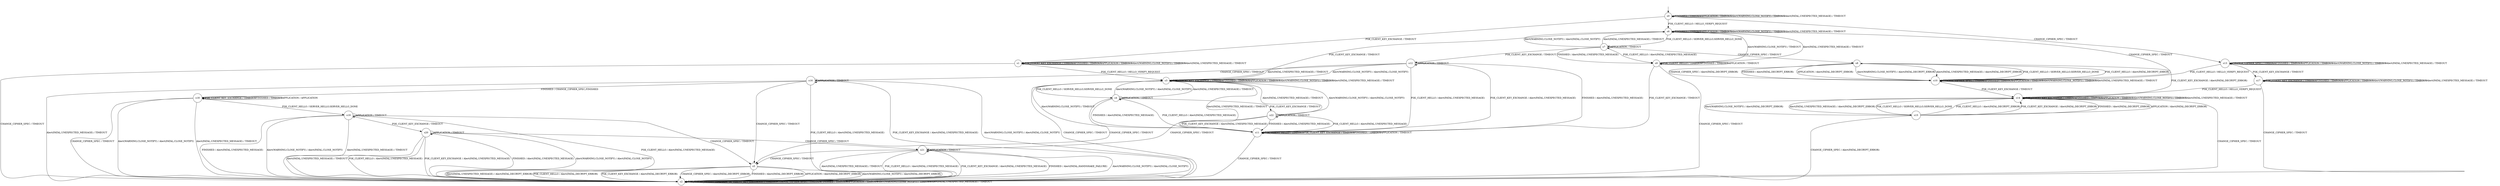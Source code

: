 digraph g {
__start0 [label="" shape="none"];

	s0 [shape="circle" label="s0"];
	s1 [shape="circle" label="s1"];
	s2 [shape="circle" label="s2"];
	s3 [shape="circle" label="s3"];
	s4 [shape="circle" label="s4"];
	s5 [shape="circle" label="s5"];
	s6 [shape="circle" label="s6"];
	s7 [shape="circle" label="s7"];
	s8 [shape="circle" label="s8"];
	s9 [shape="circle" label="s9"];
	s10 [shape="circle" label="s10"];
	s11 [shape="circle" label="s11"];
	s12 [shape="circle" label="s12"];
	s13 [shape="circle" label="s13"];
	s14 [shape="circle" label="s14"];
	s15 [shape="circle" label="s15"];
	s16 [shape="circle" label="s16"];
	s17 [shape="circle" label="s17"];
	s18 [shape="circle" label="s18"];
	s19 [shape="circle" label="s19"];
	s20 [shape="circle" label="s20"];
	s21 [shape="circle" label="s21"];
	s22 [shape="circle" label="s22"];
	s0 -> s6 [label="PSK_CLIENT_HELLO / HELLO_VERIFY_REQUEST"];
	s0 -> s1 [label="PSK_CLIENT_KEY_EXCHANGE / TIMEOUT"];
	s0 -> s13 [label="CHANGE_CIPHER_SPEC / TIMEOUT"];
	s0 -> s0 [label="FINISHED / TIMEOUT"];
	s0 -> s0 [label="APPLICATION / TIMEOUT"];
	s0 -> s0 [label="Alert(WARNING,CLOSE_NOTIFY) / TIMEOUT"];
	s0 -> s0 [label="Alert(FATAL,UNEXPECTED_MESSAGE) / TIMEOUT"];
	s1 -> s3 [label="PSK_CLIENT_HELLO / HELLO_VERIFY_REQUEST"];
	s1 -> s1 [label="PSK_CLIENT_KEY_EXCHANGE / TIMEOUT"];
	s1 -> s2 [label="CHANGE_CIPHER_SPEC / TIMEOUT"];
	s1 -> s1 [label="FINISHED / TIMEOUT"];
	s1 -> s1 [label="APPLICATION / TIMEOUT"];
	s1 -> s1 [label="Alert(WARNING,CLOSE_NOTIFY) / TIMEOUT"];
	s1 -> s1 [label="Alert(FATAL,UNEXPECTED_MESSAGE) / TIMEOUT"];
	s2 -> s2 [label="PSK_CLIENT_HELLO / TIMEOUT"];
	s2 -> s2 [label="PSK_CLIENT_KEY_EXCHANGE / TIMEOUT"];
	s2 -> s2 [label="CHANGE_CIPHER_SPEC / TIMEOUT"];
	s2 -> s2 [label="FINISHED / TIMEOUT"];
	s2 -> s2 [label="APPLICATION / TIMEOUT"];
	s2 -> s2 [label="Alert(WARNING,CLOSE_NOTIFY) / TIMEOUT"];
	s2 -> s2 [label="Alert(FATAL,UNEXPECTED_MESSAGE) / TIMEOUT"];
	s3 -> s4 [label="PSK_CLIENT_HELLO / SERVER_HELLO,SERVER_HELLO_DONE"];
	s3 -> s3 [label="PSK_CLIENT_KEY_EXCHANGE / TIMEOUT"];
	s3 -> s2 [label="CHANGE_CIPHER_SPEC / TIMEOUT"];
	s3 -> s3 [label="FINISHED / TIMEOUT"];
	s3 -> s3 [label="APPLICATION / TIMEOUT"];
	s3 -> s3 [label="Alert(WARNING,CLOSE_NOTIFY) / TIMEOUT"];
	s3 -> s3 [label="Alert(FATAL,UNEXPECTED_MESSAGE) / TIMEOUT"];
	s4 -> s11 [label="PSK_CLIENT_HELLO / Alert(FATAL,UNEXPECTED_MESSAGE)"];
	s4 -> s22 [label="PSK_CLIENT_KEY_EXCHANGE / TIMEOUT"];
	s4 -> s5 [label="CHANGE_CIPHER_SPEC / TIMEOUT"];
	s4 -> s11 [label="FINISHED / Alert(FATAL,UNEXPECTED_MESSAGE)"];
	s4 -> s4 [label="APPLICATION / TIMEOUT"];
	s4 -> s3 [label="Alert(WARNING,CLOSE_NOTIFY) / Alert(FATAL,CLOSE_NOTIFY)"];
	s4 -> s3 [label="Alert(FATAL,UNEXPECTED_MESSAGE) / TIMEOUT"];
	s5 -> s2 [label="PSK_CLIENT_HELLO / Alert(FATAL,DECRYPT_ERROR)"];
	s5 -> s2 [label="PSK_CLIENT_KEY_EXCHANGE / Alert(FATAL,DECRYPT_ERROR)"];
	s5 -> s2 [label="CHANGE_CIPHER_SPEC / Alert(FATAL,DECRYPT_ERROR)"];
	s5 -> s2 [label="FINISHED / Alert(FATAL,DECRYPT_ERROR)"];
	s5 -> s2 [label="APPLICATION / Alert(FATAL,DECRYPT_ERROR)"];
	s5 -> s2 [label="Alert(WARNING,CLOSE_NOTIFY) / Alert(FATAL,DECRYPT_ERROR)"];
	s5 -> s2 [label="Alert(FATAL,UNEXPECTED_MESSAGE) / Alert(FATAL,DECRYPT_ERROR)"];
	s6 -> s7 [label="PSK_CLIENT_HELLO / SERVER_HELLO,SERVER_HELLO_DONE"];
	s6 -> s3 [label="PSK_CLIENT_KEY_EXCHANGE / TIMEOUT"];
	s6 -> s10 [label="CHANGE_CIPHER_SPEC / TIMEOUT"];
	s6 -> s6 [label="FINISHED / TIMEOUT"];
	s6 -> s6 [label="APPLICATION / TIMEOUT"];
	s6 -> s6 [label="Alert(WARNING,CLOSE_NOTIFY) / TIMEOUT"];
	s6 -> s6 [label="Alert(FATAL,UNEXPECTED_MESSAGE) / TIMEOUT"];
	s7 -> s9 [label="PSK_CLIENT_HELLO / Alert(FATAL,UNEXPECTED_MESSAGE)"];
	s7 -> s12 [label="PSK_CLIENT_KEY_EXCHANGE / TIMEOUT"];
	s7 -> s8 [label="CHANGE_CIPHER_SPEC / TIMEOUT"];
	s7 -> s9 [label="FINISHED / Alert(FATAL,UNEXPECTED_MESSAGE)"];
	s7 -> s7 [label="APPLICATION / TIMEOUT"];
	s7 -> s6 [label="Alert(WARNING,CLOSE_NOTIFY) / Alert(FATAL,CLOSE_NOTIFY)"];
	s7 -> s6 [label="Alert(FATAL,UNEXPECTED_MESSAGE) / TIMEOUT"];
	s8 -> s10 [label="PSK_CLIENT_HELLO / Alert(FATAL,DECRYPT_ERROR)"];
	s8 -> s14 [label="PSK_CLIENT_KEY_EXCHANGE / Alert(FATAL,DECRYPT_ERROR)"];
	s8 -> s10 [label="CHANGE_CIPHER_SPEC / Alert(FATAL,DECRYPT_ERROR)"];
	s8 -> s10 [label="FINISHED / Alert(FATAL,DECRYPT_ERROR)"];
	s8 -> s10 [label="APPLICATION / Alert(FATAL,DECRYPT_ERROR)"];
	s8 -> s10 [label="Alert(WARNING,CLOSE_NOTIFY) / Alert(FATAL,DECRYPT_ERROR)"];
	s8 -> s10 [label="Alert(FATAL,UNEXPECTED_MESSAGE) / Alert(FATAL,DECRYPT_ERROR)"];
	s9 -> s9 [label="PSK_CLIENT_HELLO / TIMEOUT"];
	s9 -> s11 [label="PSK_CLIENT_KEY_EXCHANGE / TIMEOUT"];
	s9 -> s2 [label="CHANGE_CIPHER_SPEC / TIMEOUT"];
	s9 -> s9 [label="FINISHED / TIMEOUT"];
	s9 -> s9 [label="APPLICATION / TIMEOUT"];
	s9 -> s6 [label="Alert(WARNING,CLOSE_NOTIFY) / TIMEOUT"];
	s9 -> s6 [label="Alert(FATAL,UNEXPECTED_MESSAGE) / TIMEOUT"];
	s10 -> s8 [label="PSK_CLIENT_HELLO / SERVER_HELLO,SERVER_HELLO_DONE"];
	s10 -> s14 [label="PSK_CLIENT_KEY_EXCHANGE / TIMEOUT"];
	s10 -> s10 [label="CHANGE_CIPHER_SPEC / TIMEOUT"];
	s10 -> s10 [label="FINISHED / TIMEOUT"];
	s10 -> s10 [label="APPLICATION / TIMEOUT"];
	s10 -> s10 [label="Alert(WARNING,CLOSE_NOTIFY) / TIMEOUT"];
	s10 -> s10 [label="Alert(FATAL,UNEXPECTED_MESSAGE) / TIMEOUT"];
	s11 -> s11 [label="PSK_CLIENT_HELLO / TIMEOUT"];
	s11 -> s11 [label="PSK_CLIENT_KEY_EXCHANGE / TIMEOUT"];
	s11 -> s2 [label="CHANGE_CIPHER_SPEC / TIMEOUT"];
	s11 -> s11 [label="FINISHED / TIMEOUT"];
	s11 -> s11 [label="APPLICATION / TIMEOUT"];
	s11 -> s3 [label="Alert(WARNING,CLOSE_NOTIFY) / TIMEOUT"];
	s11 -> s3 [label="Alert(FATAL,UNEXPECTED_MESSAGE) / TIMEOUT"];
	s12 -> s11 [label="PSK_CLIENT_HELLO / Alert(FATAL,UNEXPECTED_MESSAGE)"];
	s12 -> s11 [label="PSK_CLIENT_KEY_EXCHANGE / Alert(FATAL,UNEXPECTED_MESSAGE)"];
	s12 -> s16 [label="CHANGE_CIPHER_SPEC / TIMEOUT"];
	s12 -> s11 [label="FINISHED / Alert(FATAL,UNEXPECTED_MESSAGE)"];
	s12 -> s12 [label="APPLICATION / TIMEOUT"];
	s12 -> s3 [label="Alert(WARNING,CLOSE_NOTIFY) / Alert(FATAL,CLOSE_NOTIFY)"];
	s12 -> s3 [label="Alert(FATAL,UNEXPECTED_MESSAGE) / TIMEOUT"];
	s13 -> s10 [label="PSK_CLIENT_HELLO / HELLO_VERIFY_REQUEST"];
	s13 -> s17 [label="PSK_CLIENT_KEY_EXCHANGE / TIMEOUT"];
	s13 -> s13 [label="CHANGE_CIPHER_SPEC / TIMEOUT"];
	s13 -> s13 [label="FINISHED / TIMEOUT"];
	s13 -> s13 [label="APPLICATION / TIMEOUT"];
	s13 -> s13 [label="Alert(WARNING,CLOSE_NOTIFY) / TIMEOUT"];
	s13 -> s13 [label="Alert(FATAL,UNEXPECTED_MESSAGE) / TIMEOUT"];
	s14 -> s15 [label="PSK_CLIENT_HELLO / SERVER_HELLO,SERVER_HELLO_DONE"];
	s14 -> s14 [label="PSK_CLIENT_KEY_EXCHANGE / TIMEOUT"];
	s14 -> s2 [label="CHANGE_CIPHER_SPEC / TIMEOUT"];
	s14 -> s14 [label="FINISHED / TIMEOUT"];
	s14 -> s14 [label="APPLICATION / TIMEOUT"];
	s14 -> s14 [label="Alert(WARNING,CLOSE_NOTIFY) / TIMEOUT"];
	s14 -> s14 [label="Alert(FATAL,UNEXPECTED_MESSAGE) / TIMEOUT"];
	s15 -> s14 [label="PSK_CLIENT_HELLO / Alert(FATAL,DECRYPT_ERROR)"];
	s15 -> s14 [label="PSK_CLIENT_KEY_EXCHANGE / Alert(FATAL,DECRYPT_ERROR)"];
	s15 -> s2 [label="CHANGE_CIPHER_SPEC / Alert(FATAL,DECRYPT_ERROR)"];
	s15 -> s14 [label="FINISHED / Alert(FATAL,DECRYPT_ERROR)"];
	s15 -> s14 [label="APPLICATION / Alert(FATAL,DECRYPT_ERROR)"];
	s15 -> s14 [label="Alert(WARNING,CLOSE_NOTIFY) / Alert(FATAL,DECRYPT_ERROR)"];
	s15 -> s14 [label="Alert(FATAL,UNEXPECTED_MESSAGE) / Alert(FATAL,DECRYPT_ERROR)"];
	s16 -> s2 [label="PSK_CLIENT_HELLO / Alert(FATAL,UNEXPECTED_MESSAGE)"];
	s16 -> s2 [label="PSK_CLIENT_KEY_EXCHANGE / Alert(FATAL,UNEXPECTED_MESSAGE)"];
	s16 -> s5 [label="CHANGE_CIPHER_SPEC / TIMEOUT"];
	s16 -> s18 [label="FINISHED / CHANGE_CIPHER_SPEC,FINISHED"];
	s16 -> s16 [label="APPLICATION / TIMEOUT"];
	s16 -> s2 [label="Alert(WARNING,CLOSE_NOTIFY) / Alert(FATAL,CLOSE_NOTIFY)"];
	s16 -> s2 [label="Alert(FATAL,UNEXPECTED_MESSAGE) / TIMEOUT"];
	s17 -> s14 [label="PSK_CLIENT_HELLO / HELLO_VERIFY_REQUEST"];
	s17 -> s17 [label="PSK_CLIENT_KEY_EXCHANGE / TIMEOUT"];
	s17 -> s2 [label="CHANGE_CIPHER_SPEC / TIMEOUT"];
	s17 -> s17 [label="FINISHED / TIMEOUT"];
	s17 -> s17 [label="APPLICATION / TIMEOUT"];
	s17 -> s17 [label="Alert(WARNING,CLOSE_NOTIFY) / TIMEOUT"];
	s17 -> s17 [label="Alert(FATAL,UNEXPECTED_MESSAGE) / TIMEOUT"];
	s18 -> s19 [label="PSK_CLIENT_HELLO / SERVER_HELLO,SERVER_HELLO_DONE"];
	s18 -> s18 [label="PSK_CLIENT_KEY_EXCHANGE / TIMEOUT"];
	s18 -> s2 [label="CHANGE_CIPHER_SPEC / TIMEOUT"];
	s18 -> s18 [label="FINISHED / TIMEOUT"];
	s18 -> s18 [label="APPLICATION / APPLICATION"];
	s18 -> s2 [label="Alert(WARNING,CLOSE_NOTIFY) / Alert(FATAL,CLOSE_NOTIFY)"];
	s18 -> s2 [label="Alert(FATAL,UNEXPECTED_MESSAGE) / TIMEOUT"];
	s19 -> s2 [label="PSK_CLIENT_HELLO / Alert(FATAL,UNEXPECTED_MESSAGE)"];
	s19 -> s20 [label="PSK_CLIENT_KEY_EXCHANGE / TIMEOUT"];
	s19 -> s5 [label="CHANGE_CIPHER_SPEC / TIMEOUT"];
	s19 -> s2 [label="FINISHED / Alert(FATAL,UNEXPECTED_MESSAGE)"];
	s19 -> s19 [label="APPLICATION / TIMEOUT"];
	s19 -> s2 [label="Alert(WARNING,CLOSE_NOTIFY) / Alert(FATAL,CLOSE_NOTIFY)"];
	s19 -> s2 [label="Alert(FATAL,UNEXPECTED_MESSAGE) / TIMEOUT"];
	s20 -> s2 [label="PSK_CLIENT_HELLO / Alert(FATAL,UNEXPECTED_MESSAGE)"];
	s20 -> s2 [label="PSK_CLIENT_KEY_EXCHANGE / Alert(FATAL,UNEXPECTED_MESSAGE)"];
	s20 -> s21 [label="CHANGE_CIPHER_SPEC / TIMEOUT"];
	s20 -> s2 [label="FINISHED / Alert(FATAL,UNEXPECTED_MESSAGE)"];
	s20 -> s20 [label="APPLICATION / TIMEOUT"];
	s20 -> s2 [label="Alert(WARNING,CLOSE_NOTIFY) / Alert(FATAL,CLOSE_NOTIFY)"];
	s20 -> s2 [label="Alert(FATAL,UNEXPECTED_MESSAGE) / TIMEOUT"];
	s21 -> s2 [label="PSK_CLIENT_HELLO / Alert(FATAL,UNEXPECTED_MESSAGE)"];
	s21 -> s2 [label="PSK_CLIENT_KEY_EXCHANGE / Alert(FATAL,UNEXPECTED_MESSAGE)"];
	s21 -> s5 [label="CHANGE_CIPHER_SPEC / TIMEOUT"];
	s21 -> s2 [label="FINISHED / Alert(FATAL,HANDSHAKE_FAILURE)"];
	s21 -> s21 [label="APPLICATION / TIMEOUT"];
	s21 -> s2 [label="Alert(WARNING,CLOSE_NOTIFY) / Alert(FATAL,CLOSE_NOTIFY)"];
	s21 -> s2 [label="Alert(FATAL,UNEXPECTED_MESSAGE) / TIMEOUT"];
	s22 -> s11 [label="PSK_CLIENT_HELLO / Alert(FATAL,UNEXPECTED_MESSAGE)"];
	s22 -> s11 [label="PSK_CLIENT_KEY_EXCHANGE / Alert(FATAL,UNEXPECTED_MESSAGE)"];
	s22 -> s21 [label="CHANGE_CIPHER_SPEC / TIMEOUT"];
	s22 -> s11 [label="FINISHED / Alert(FATAL,UNEXPECTED_MESSAGE)"];
	s22 -> s22 [label="APPLICATION / TIMEOUT"];
	s22 -> s3 [label="Alert(WARNING,CLOSE_NOTIFY) / Alert(FATAL,CLOSE_NOTIFY)"];
	s22 -> s3 [label="Alert(FATAL,UNEXPECTED_MESSAGE) / TIMEOUT"];

__start0 -> s0;
}
